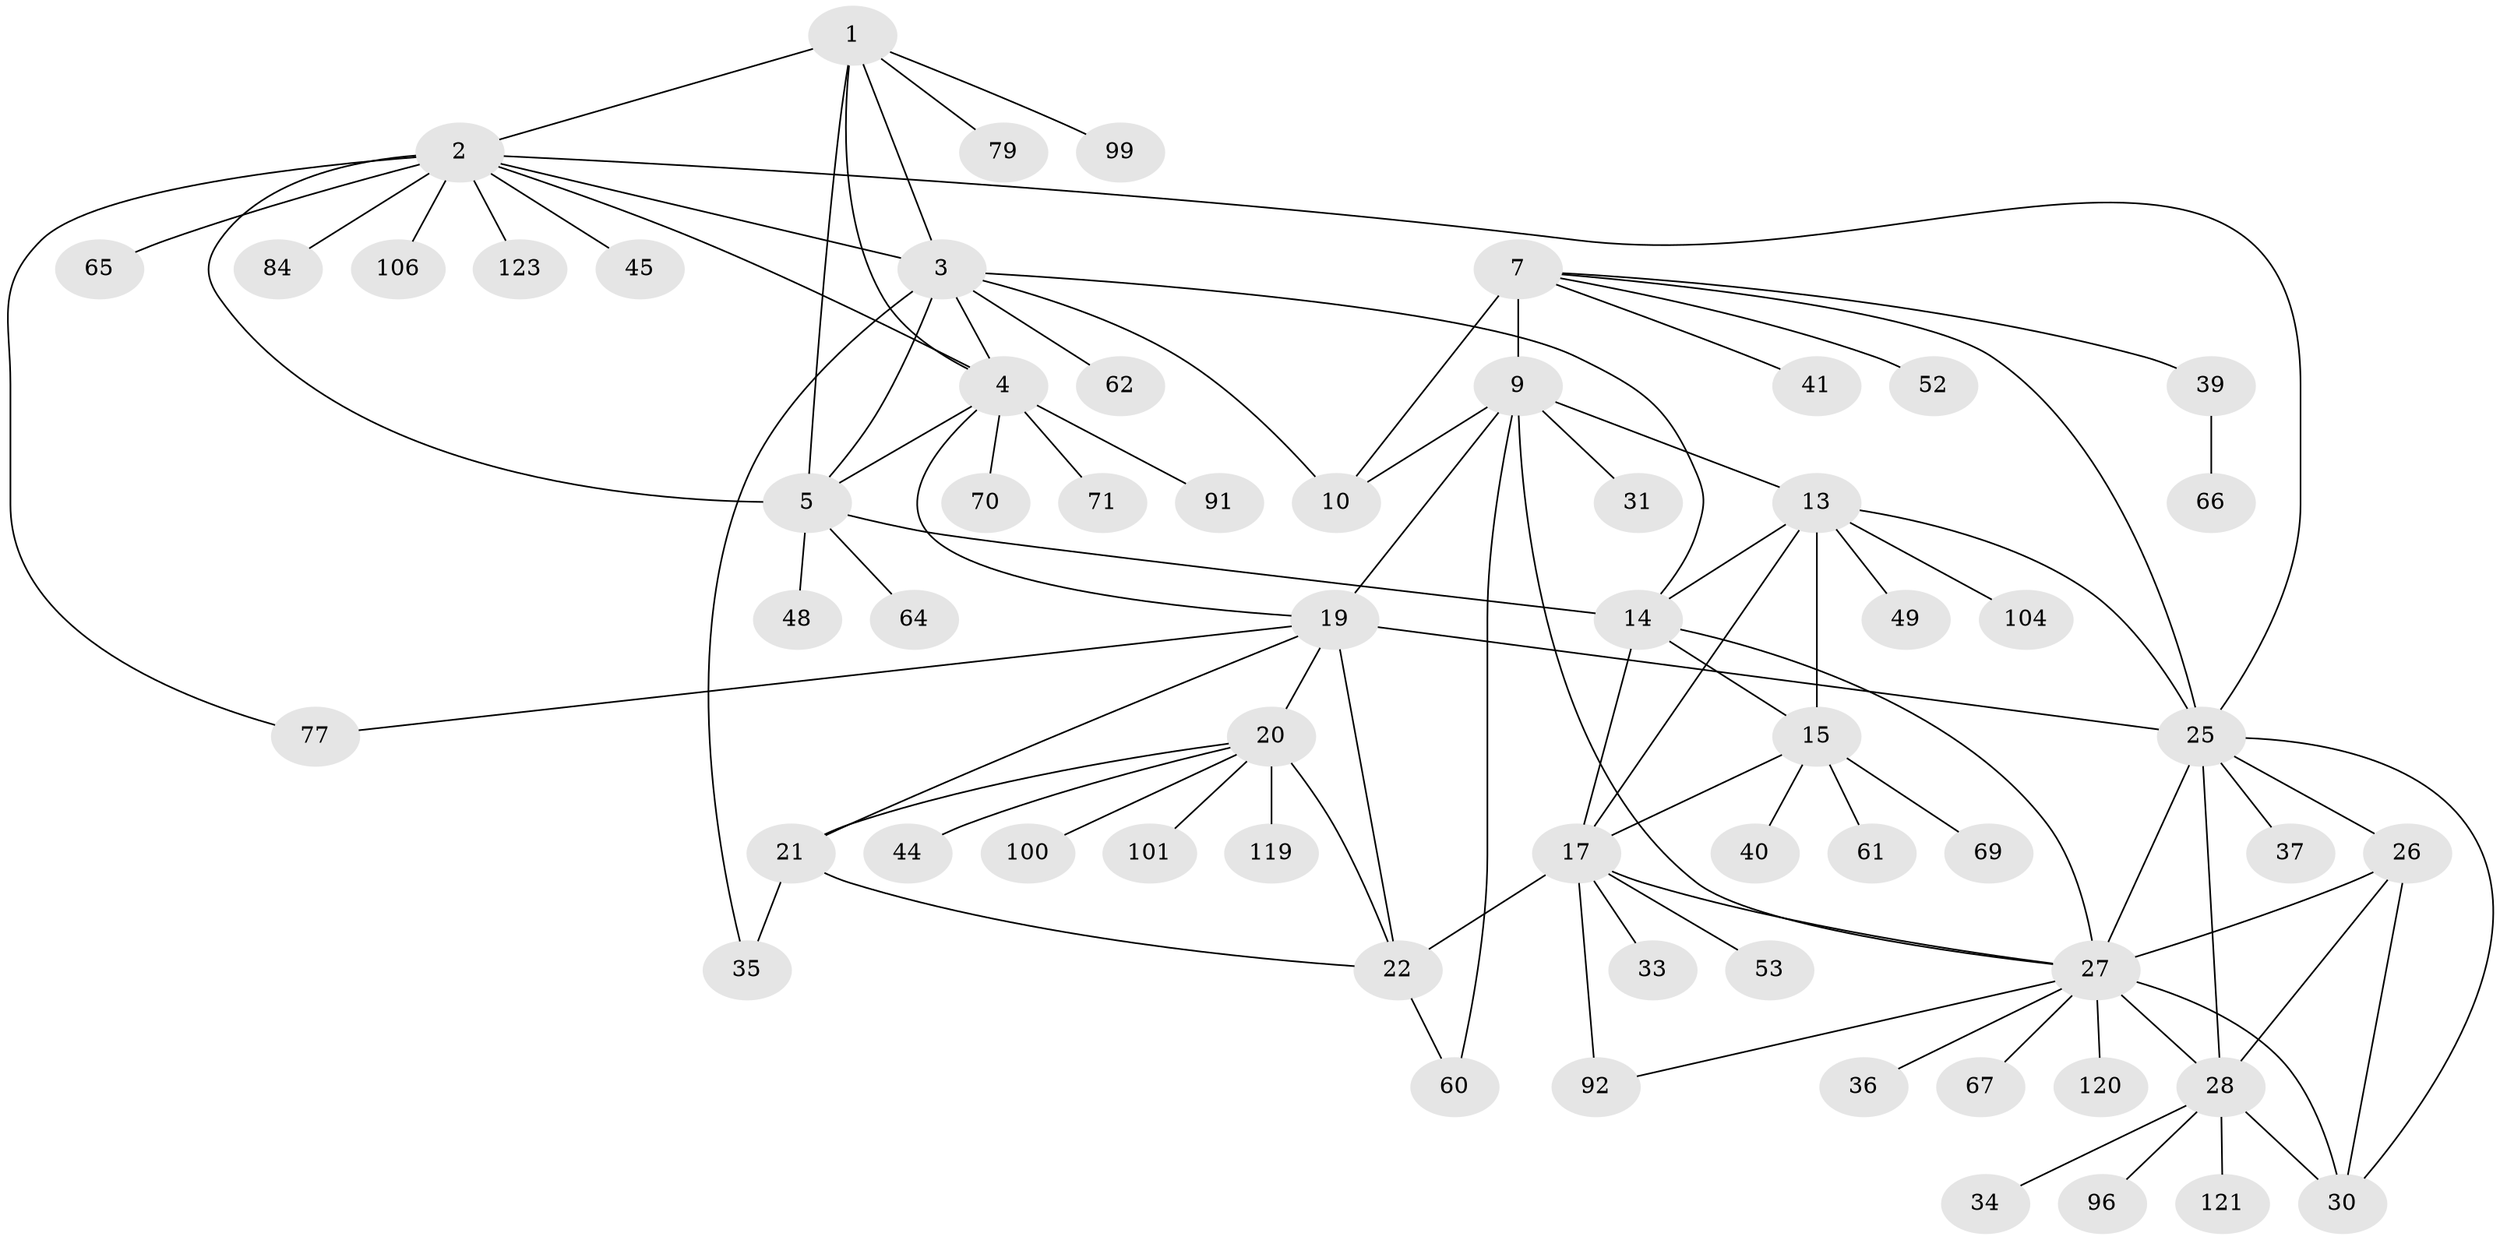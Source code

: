 // original degree distribution, {8: 0.04065040650406504, 12: 0.008130081300813009, 9: 0.06504065040650407, 6: 0.032520325203252036, 11: 0.008130081300813009, 7: 0.016260162601626018, 5: 0.024390243902439025, 10: 0.032520325203252036, 14: 0.008130081300813009, 13: 0.008130081300813009, 2: 0.16260162601626016, 1: 0.5691056910569106, 3: 0.024390243902439025}
// Generated by graph-tools (version 1.1) at 2025/15/03/09/25 04:15:53]
// undirected, 61 vertices, 93 edges
graph export_dot {
graph [start="1"]
  node [color=gray90,style=filled];
  1 [super="+42"];
  2;
  3 [super="+72"];
  4;
  5 [super="+6"];
  7 [super="+8+93+38+55"];
  9 [super="+105+78+11+68+73"];
  10 [super="+110"];
  13 [super="+16"];
  14 [super="+115+80"];
  15 [super="+18"];
  17;
  19 [super="+24"];
  20;
  21 [super="+117+97+111+109"];
  22 [super="+23+107+54"];
  25 [super="+59+108+90+46+43"];
  26 [super="+47"];
  27 [super="+58"];
  28 [super="+29"];
  30;
  31 [super="+95"];
  33;
  34;
  35;
  36 [super="+57"];
  37;
  39;
  40;
  41;
  44;
  45;
  48;
  49;
  52;
  53;
  60 [super="+94"];
  61 [super="+75"];
  62 [super="+114"];
  64;
  65;
  66;
  67;
  69;
  70;
  71;
  77;
  79 [super="+88"];
  84;
  91;
  92;
  96;
  99;
  100;
  101;
  104;
  106;
  119;
  120;
  121;
  123;
  1 -- 2;
  1 -- 3;
  1 -- 4;
  1 -- 5 [weight=2];
  1 -- 79;
  1 -- 99;
  2 -- 3;
  2 -- 4;
  2 -- 5 [weight=2];
  2 -- 25;
  2 -- 45;
  2 -- 65;
  2 -- 77;
  2 -- 84;
  2 -- 106;
  2 -- 123;
  3 -- 4;
  3 -- 5 [weight=2];
  3 -- 10;
  3 -- 35;
  3 -- 62;
  3 -- 14;
  4 -- 5 [weight=2];
  4 -- 19;
  4 -- 70;
  4 -- 71;
  4 -- 91;
  5 -- 14;
  5 -- 48;
  5 -- 64;
  7 -- 9 [weight=6];
  7 -- 10 [weight=3];
  7 -- 41;
  7 -- 52;
  7 -- 39;
  7 -- 25;
  9 -- 10 [weight=2];
  9 -- 13;
  9 -- 31;
  9 -- 19;
  9 -- 27;
  9 -- 60;
  13 -- 14 [weight=2];
  13 -- 15 [weight=4];
  13 -- 17 [weight=2];
  13 -- 104;
  13 -- 25 [weight=2];
  13 -- 49;
  14 -- 15 [weight=2];
  14 -- 17;
  14 -- 27;
  15 -- 17 [weight=2];
  15 -- 69;
  15 -- 61;
  15 -- 40;
  17 -- 27;
  17 -- 33;
  17 -- 53;
  17 -- 92;
  17 -- 22;
  19 -- 20 [weight=2];
  19 -- 21 [weight=2];
  19 -- 22 [weight=4];
  19 -- 25;
  19 -- 77;
  20 -- 21;
  20 -- 22 [weight=2];
  20 -- 44;
  20 -- 100;
  20 -- 101;
  20 -- 119;
  21 -- 22 [weight=2];
  21 -- 35;
  22 -- 60;
  25 -- 26;
  25 -- 27;
  25 -- 28 [weight=2];
  25 -- 30;
  25 -- 37;
  26 -- 27;
  26 -- 28 [weight=2];
  26 -- 30;
  27 -- 28 [weight=2];
  27 -- 30;
  27 -- 36;
  27 -- 67;
  27 -- 92;
  27 -- 120;
  28 -- 30 [weight=2];
  28 -- 34;
  28 -- 96;
  28 -- 121;
  39 -- 66;
}

